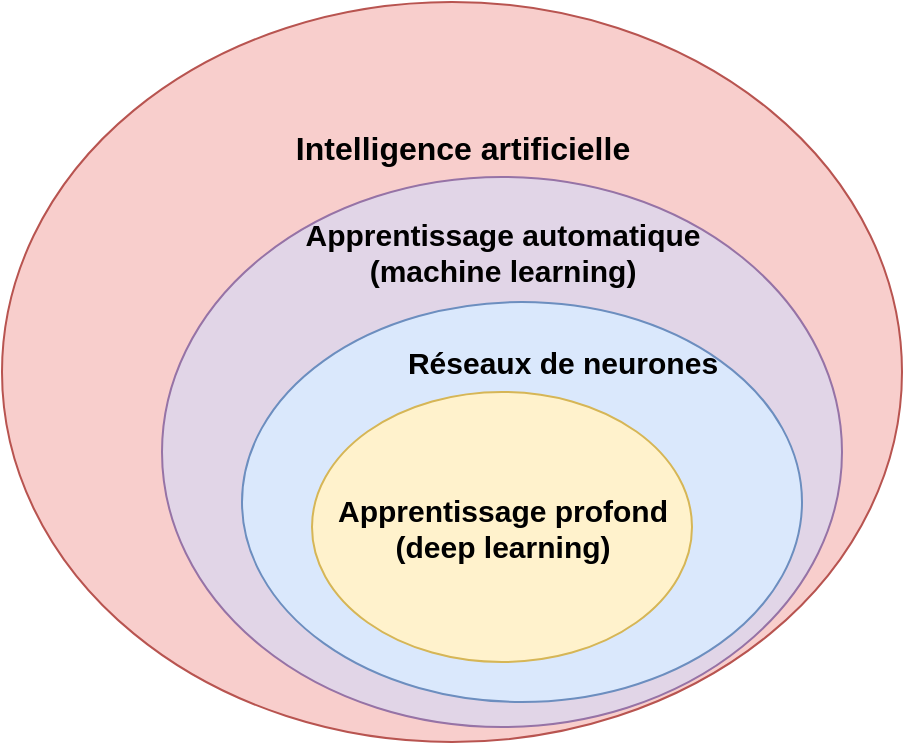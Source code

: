 <mxfile version="26.1.1">
  <diagram name="Page-1" id="0X7rOOIuPS5jxGIWaM4l">
    <mxGraphModel dx="1434" dy="772" grid="1" gridSize="10" guides="1" tooltips="1" connect="1" arrows="1" fold="1" page="1" pageScale="1" pageWidth="827" pageHeight="1169" math="0" shadow="0">
      <root>
        <mxCell id="0" />
        <mxCell id="1" parent="0" />
        <mxCell id="kF4TwNIbmLCjzWJjfwEm-1" value="Aprentissage profond" style="ellipse;whiteSpace=wrap;html=1;fillColor=#f8cecc;strokeColor=#b85450;" vertex="1" parent="1">
          <mxGeometry x="120" width="450" height="370" as="geometry" />
        </mxCell>
        <mxCell id="kF4TwNIbmLCjzWJjfwEm-2" value="" style="ellipse;whiteSpace=wrap;html=1;fillColor=#e1d5e7;strokeColor=#9673a6;" vertex="1" parent="1">
          <mxGeometry x="200" y="87.5" width="340" height="275" as="geometry" />
        </mxCell>
        <mxCell id="kF4TwNIbmLCjzWJjfwEm-3" value="" style="ellipse;whiteSpace=wrap;html=1;fillColor=#dae8fc;strokeColor=#6c8ebf;" vertex="1" parent="1">
          <mxGeometry x="240" y="150" width="280" height="200" as="geometry" />
        </mxCell>
        <mxCell id="kF4TwNIbmLCjzWJjfwEm-4" value="" style="ellipse;whiteSpace=wrap;html=1;fillColor=#fff2cc;strokeColor=#d6b656;" vertex="1" parent="1">
          <mxGeometry x="275" y="195" width="190" height="135" as="geometry" />
        </mxCell>
        <mxCell id="kF4TwNIbmLCjzWJjfwEm-5" value="Intelligence artificielle" style="text;html=1;align=center;verticalAlign=middle;resizable=0;points=[];autosize=1;strokeColor=none;fillColor=none;fontStyle=1;fontSize=16;" vertex="1" parent="1">
          <mxGeometry x="260" y="57.5" width="180" height="30" as="geometry" />
        </mxCell>
        <mxCell id="kF4TwNIbmLCjzWJjfwEm-6" value="&lt;div&gt;&lt;span style=&quot;font-size: 15px;&quot;&gt;&lt;b&gt;Apprentissage automatique&lt;/b&gt;&lt;/span&gt;&lt;/div&gt;&lt;div&gt;&lt;span style=&quot;font-size: 15px;&quot;&gt;&lt;b&gt;(machine learning)&lt;/b&gt;&lt;/span&gt;&lt;/div&gt;" style="text;html=1;align=center;verticalAlign=middle;resizable=0;points=[];autosize=1;strokeColor=none;fillColor=none;" vertex="1" parent="1">
          <mxGeometry x="260" y="100" width="220" height="50" as="geometry" />
        </mxCell>
        <mxCell id="kF4TwNIbmLCjzWJjfwEm-7" value="Réseaux de neurones" style="text;html=1;align=center;verticalAlign=middle;resizable=0;points=[];autosize=1;strokeColor=none;fillColor=none;fontSize=15;fontStyle=1" vertex="1" parent="1">
          <mxGeometry x="315" y="165" width="170" height="30" as="geometry" />
        </mxCell>
        <mxCell id="kF4TwNIbmLCjzWJjfwEm-8" value="&lt;b&gt;&lt;font style=&quot;font-size: 15px;&quot;&gt;Apprentissage profond&lt;/font&gt;&lt;/b&gt;&lt;div&gt;&lt;b&gt;&lt;font style=&quot;font-size: 15px;&quot;&gt;(deep learning)&lt;/font&gt;&lt;/b&gt;&lt;/div&gt;" style="text;html=1;align=center;verticalAlign=middle;resizable=0;points=[];autosize=1;strokeColor=none;fillColor=none;" vertex="1" parent="1">
          <mxGeometry x="275" y="237.5" width="190" height="50" as="geometry" />
        </mxCell>
      </root>
    </mxGraphModel>
  </diagram>
</mxfile>

